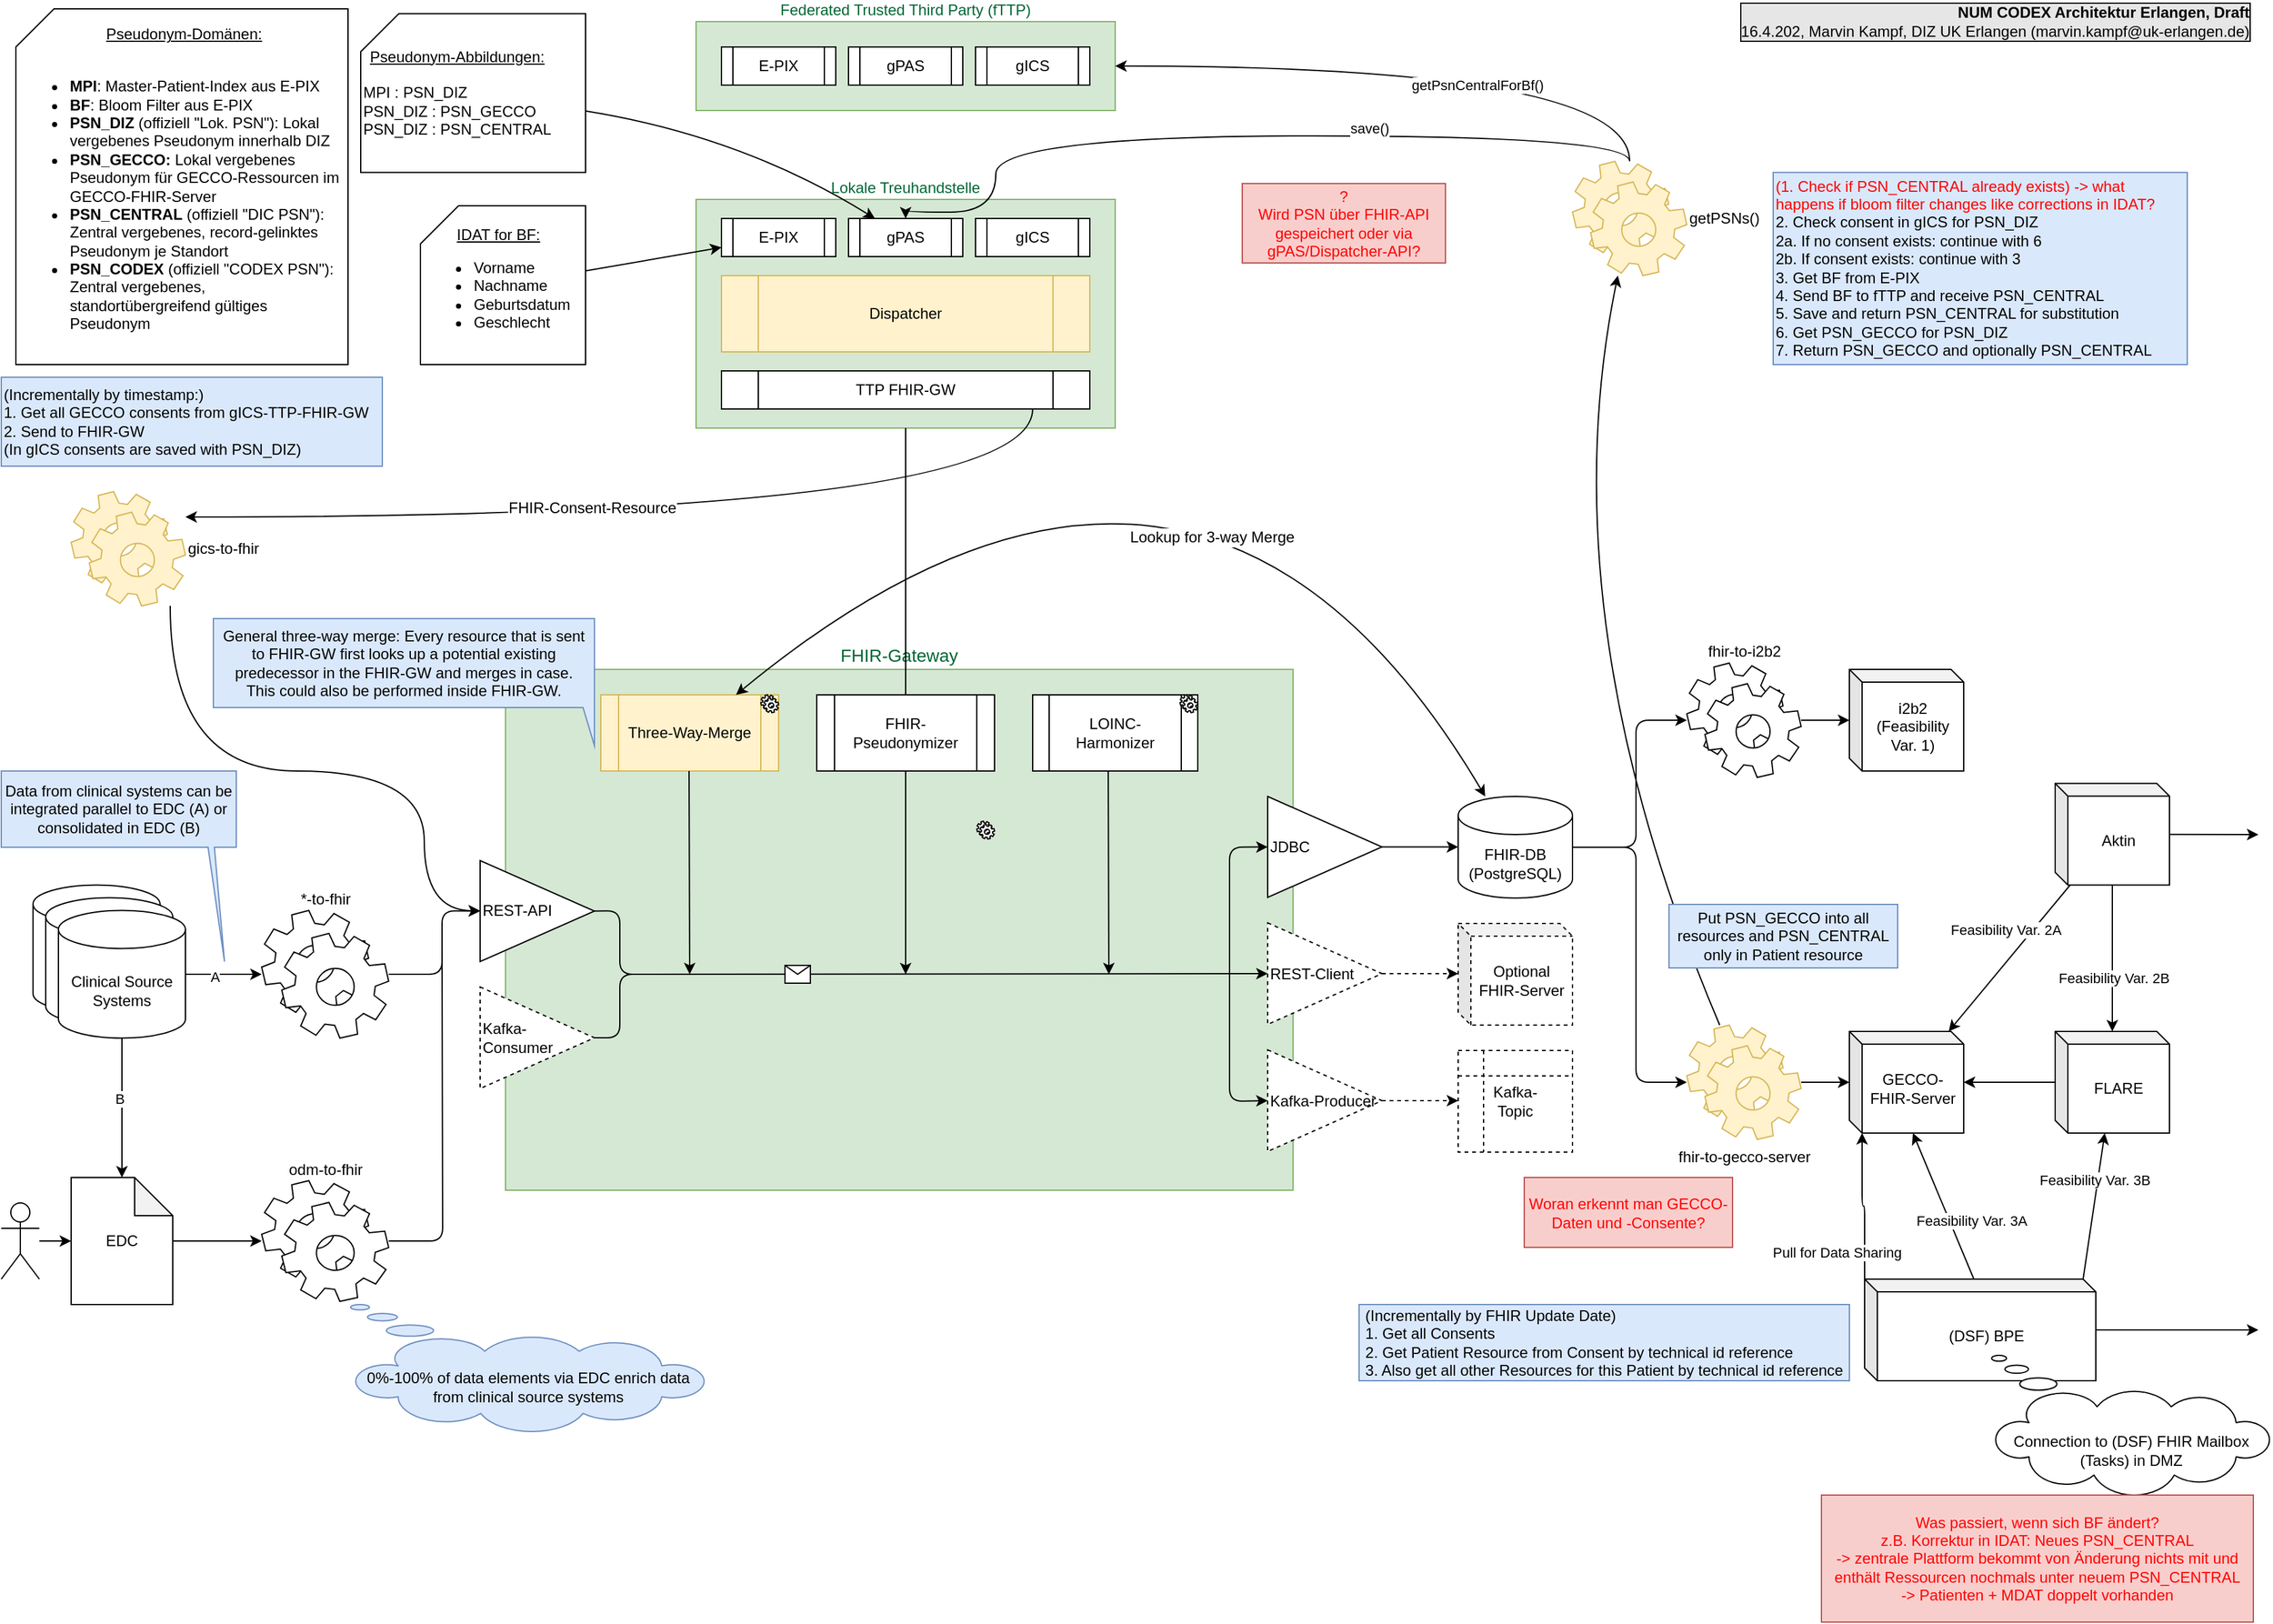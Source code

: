 <mxfile version="14.6.2" type="device"><diagram id="jGCV98gVly2-MNFm8NOj" name="Page-1"><mxGraphModel dx="1370" dy="2047" grid="1" gridSize="10" guides="1" tooltips="1" connect="1" arrows="1" fold="1" page="1" pageScale="1" pageWidth="1800" pageHeight="500" background="#FFFFFF" math="0" shadow="0"><root><mxCell id="0"/><mxCell id="1" parent="0"/><mxCell id="Zt5BA39hv14aOKBqLXmp-29" value="" style="endArrow=classic;html=1;entryX=0;entryY=0.5;entryDx=0;entryDy=0;entryPerimeter=0;exitX=1;exitY=0.5;exitDx=0;exitDy=0;" parent="1" source="Zt5BA39hv14aOKBqLXmp-16" edge="1"><mxGeometry width="50" height="50" relative="1" as="geometry"><mxPoint x="804" y="-140" as="sourcePoint"/><mxPoint x="1154" y="-320.25" as="targetPoint"/></mxGeometry></mxCell><mxCell id="Zt5BA39hv14aOKBqLXmp-30" value="" style="group;fontSize=12;" parent="1" vertex="1" connectable="0"><mxGeometry x="442" y="-460" width="710" height="410" as="geometry"/></mxCell><mxCell id="Zt5BA39hv14aOKBqLXmp-1" value="&lt;font style=&quot;font-size: 14px&quot;&gt;FHIR-Gateway&lt;/font&gt;" style="whiteSpace=wrap;html=1;labelPosition=center;verticalLabelPosition=top;align=center;verticalAlign=bottom;fillColor=#d5e8d4;strokeColor=#82b366;fontColor=#006633;" parent="Zt5BA39hv14aOKBqLXmp-30" vertex="1"><mxGeometry x="-38" width="620" height="410" as="geometry"/></mxCell><mxCell id="Zt5BA39hv14aOKBqLXmp-2" value="REST-API" style="triangle;whiteSpace=wrap;html=1;align=left;" parent="Zt5BA39hv14aOKBqLXmp-30" vertex="1"><mxGeometry x="-58" y="150.5" width="90" height="79.5" as="geometry"/></mxCell><mxCell id="Zt5BA39hv14aOKBqLXmp-6" value="LOINC-Harmonizer" style="shape=process;whiteSpace=wrap;html=1;backgroundOutline=1;" parent="Zt5BA39hv14aOKBqLXmp-30" vertex="1"><mxGeometry x="377" y="20" width="130" height="60" as="geometry"/></mxCell><mxCell id="Zt5BA39hv14aOKBqLXmp-7" value="FHIR-Pseudonymizer" style="shape=process;whiteSpace=wrap;html=1;backgroundOutline=1;" parent="Zt5BA39hv14aOKBqLXmp-30" vertex="1"><mxGeometry x="207" y="20" width="140" height="60" as="geometry"/></mxCell><mxCell id="Zt5BA39hv14aOKBqLXmp-8" value="Three-Way-Merge" style="shape=process;whiteSpace=wrap;html=1;backgroundOutline=1;fillColor=#fff2cc;strokeColor=#d6b656;" parent="Zt5BA39hv14aOKBqLXmp-30" vertex="1"><mxGeometry x="37" y="20" width="140" height="60" as="geometry"/></mxCell><mxCell id="Zt5BA39hv14aOKBqLXmp-12" value="" style="endArrow=classic;html=1;" parent="Zt5BA39hv14aOKBqLXmp-30" source="Zt5BA39hv14aOKBqLXmp-7" edge="1"><mxGeometry x="-63" width="50" height="50" as="geometry"><mxPoint x="277" y="180" as="sourcePoint"/><mxPoint x="277" y="240" as="targetPoint"/></mxGeometry></mxCell><mxCell id="Zt5BA39hv14aOKBqLXmp-16" value="JDBC" style="triangle;whiteSpace=wrap;html=1;align=left;" parent="Zt5BA39hv14aOKBqLXmp-30" vertex="1"><mxGeometry x="562" y="100" width="90" height="79.5" as="geometry"/></mxCell><mxCell id="Zt5BA39hv14aOKBqLXmp-17" value="REST-Client" style="triangle;whiteSpace=wrap;html=1;align=left;dashed=1;" parent="Zt5BA39hv14aOKBqLXmp-30" vertex="1"><mxGeometry x="562" y="199.5" width="90" height="80" as="geometry"/></mxCell><mxCell id="Zt5BA39hv14aOKBqLXmp-19" value="Kafka-Producer" style="triangle;whiteSpace=wrap;html=1;align=left;dashed=1;" parent="Zt5BA39hv14aOKBqLXmp-30" vertex="1"><mxGeometry x="562" y="299.5" width="90" height="80" as="geometry"/></mxCell><mxCell id="Zt5BA39hv14aOKBqLXmp-20" value="Kafka-Consumer" style="triangle;whiteSpace=wrap;html=1;align=left;dashed=1;" parent="Zt5BA39hv14aOKBqLXmp-30" vertex="1"><mxGeometry x="-58" y="250" width="90" height="80" as="geometry"/></mxCell><mxCell id="Zt5BA39hv14aOKBqLXmp-22" value="" style="endArrow=classic;html=1;exitX=1;exitY=0.5;exitDx=0;exitDy=0;entryX=0;entryY=0.5;entryDx=0;entryDy=0;" parent="Zt5BA39hv14aOKBqLXmp-30" source="Zt5BA39hv14aOKBqLXmp-2" target="Zt5BA39hv14aOKBqLXmp-17" edge="1"><mxGeometry relative="1" as="geometry"><mxPoint x="182" y="240" as="sourcePoint"/><mxPoint x="522" y="240" as="targetPoint"/><Array as="points"><mxPoint x="52" y="190"/><mxPoint x="52" y="240"/></Array></mxGeometry></mxCell><mxCell id="Zt5BA39hv14aOKBqLXmp-23" value="" style="shape=message;html=1;outlineConnect=0;" parent="Zt5BA39hv14aOKBqLXmp-22" vertex="1"><mxGeometry width="20" height="14" relative="1" as="geometry"><mxPoint x="-90" y="-6.78" as="offset"/></mxGeometry></mxCell><mxCell id="Zt5BA39hv14aOKBqLXmp-24" value="" style="endArrow=none;html=1;exitX=1;exitY=0.5;exitDx=0;exitDy=0;" parent="Zt5BA39hv14aOKBqLXmp-30" source="Zt5BA39hv14aOKBqLXmp-20" edge="1"><mxGeometry width="50" height="50" relative="1" as="geometry"><mxPoint x="362" y="330" as="sourcePoint"/><mxPoint x="112" y="240" as="targetPoint"/><Array as="points"><mxPoint x="52" y="290"/><mxPoint x="52" y="240"/></Array></mxGeometry></mxCell><mxCell id="Zt5BA39hv14aOKBqLXmp-25" value="" style="endArrow=classic;html=1;entryX=0;entryY=0.5;entryDx=0;entryDy=0;" parent="Zt5BA39hv14aOKBqLXmp-30" target="Zt5BA39hv14aOKBqLXmp-16" edge="1"><mxGeometry width="50" height="50" relative="1" as="geometry"><mxPoint x="532" y="240" as="sourcePoint"/><mxPoint x="412" y="280" as="targetPoint"/><Array as="points"><mxPoint x="532" y="140"/></Array></mxGeometry></mxCell><mxCell id="Zt5BA39hv14aOKBqLXmp-26" value="" style="endArrow=classic;html=1;entryX=0;entryY=0.5;entryDx=0;entryDy=0;" parent="Zt5BA39hv14aOKBqLXmp-30" target="Zt5BA39hv14aOKBqLXmp-19" edge="1"><mxGeometry width="50" height="50" relative="1" as="geometry"><mxPoint x="532" y="240" as="sourcePoint"/><mxPoint x="572" y="149.75" as="targetPoint"/><Array as="points"><mxPoint x="532" y="340"/></Array></mxGeometry></mxCell><mxCell id="Zt5BA39hv14aOKBqLXmp-27" value="" style="endArrow=classic;html=1;exitX=0.5;exitY=1;exitDx=0;exitDy=0;" parent="Zt5BA39hv14aOKBqLXmp-30" edge="1"><mxGeometry x="97" width="50" height="50" as="geometry"><mxPoint x="436.5" y="80" as="sourcePoint"/><mxPoint x="437" y="240" as="targetPoint"/></mxGeometry></mxCell><mxCell id="Zt5BA39hv14aOKBqLXmp-28" value="" style="endArrow=classic;html=1;exitX=0.5;exitY=1;exitDx=0;exitDy=0;" parent="Zt5BA39hv14aOKBqLXmp-30" edge="1"><mxGeometry x="-233" width="50" height="50" as="geometry"><mxPoint x="106.5" y="80" as="sourcePoint"/><mxPoint x="107" y="240" as="targetPoint"/></mxGeometry></mxCell><mxCell id="Zt5BA39hv14aOKBqLXmp-37" value="" style="shape=mxgraph.bpmn.service_task;html=1;outlineConnect=0;align=center;" parent="Zt5BA39hv14aOKBqLXmp-30" vertex="1"><mxGeometry x="163" y="20" width="14" height="14" as="geometry"/></mxCell><mxCell id="Zt5BA39hv14aOKBqLXmp-38" value="" style="shape=mxgraph.bpmn.service_task;html=1;outlineConnect=0;align=center;" parent="Zt5BA39hv14aOKBqLXmp-30" vertex="1"><mxGeometry x="333" y="119.5" width="14" height="14" as="geometry"/></mxCell><mxCell id="Zt5BA39hv14aOKBqLXmp-39" value="" style="shape=mxgraph.bpmn.service_task;html=1;outlineConnect=0;align=center;" parent="Zt5BA39hv14aOKBqLXmp-30" vertex="1"><mxGeometry x="493" y="20" width="14" height="14" as="geometry"/></mxCell><mxCell id="Zt5BA39hv14aOKBqLXmp-32" value="FHIR-DB (PostgreSQL)" style="shape=cylinder3;whiteSpace=wrap;html=1;boundedLbl=1;backgroundOutline=1;size=15;align=center;" parent="1" vertex="1"><mxGeometry x="1154" y="-360" width="90" height="80" as="geometry"/></mxCell><mxCell id="Zt5BA39hv14aOKBqLXmp-34" value="" style="endArrow=classic;html=1;entryX=0;entryY=0.5;entryDx=0;entryDy=0;entryPerimeter=0;exitX=1;exitY=0.5;exitDx=0;exitDy=0;dashed=1;" parent="1" edge="1"><mxGeometry width="50" height="50" relative="1" as="geometry"><mxPoint x="1094" y="-220.5" as="sourcePoint"/><mxPoint x="1154" y="-220.5" as="targetPoint"/></mxGeometry></mxCell><mxCell id="Zt5BA39hv14aOKBqLXmp-35" value="Kafka-&lt;br&gt;Topic" style="shape=internalStorage;whiteSpace=wrap;html=1;backgroundOutline=1;align=center;dashed=1;" parent="1" vertex="1"><mxGeometry x="1154" y="-160" width="90" height="80" as="geometry"/></mxCell><mxCell id="Zt5BA39hv14aOKBqLXmp-36" value="" style="endArrow=classic;html=1;entryX=0;entryY=0.5;entryDx=0;entryDy=0;entryPerimeter=0;exitX=1;exitY=0.5;exitDx=0;exitDy=0;dashed=1;" parent="1" edge="1"><mxGeometry width="50" height="50" relative="1" as="geometry"><mxPoint x="1094" y="-120.5" as="sourcePoint"/><mxPoint x="1154" y="-120.5" as="targetPoint"/></mxGeometry></mxCell><mxCell id="Zt5BA39hv14aOKBqLXmp-44" value="Optional&lt;br&gt;FHIR-Server" style="shape=cube;whiteSpace=wrap;html=1;boundedLbl=1;backgroundOutline=1;darkOpacity=0.05;darkOpacity2=0.1;align=center;size=10;dashed=1;" parent="1" vertex="1"><mxGeometry x="1154" y="-260" width="90" height="80" as="geometry"/></mxCell><mxCell id="Zt5BA39hv14aOKBqLXmp-60" style="edgeStyle=orthogonalEdgeStyle;orthogonalLoop=1;jettySize=auto;html=1;" parent="1" source="Zt5BA39hv14aOKBqLXmp-46" target="Zt5BA39hv14aOKBqLXmp-62" edge="1"><mxGeometry relative="1" as="geometry"/></mxCell><mxCell id="Zt5BA39hv14aOKBqLXmp-46" value="EDC" style="shape=note;whiteSpace=wrap;html=1;backgroundOutline=1;darkOpacity=0.05;fontSize=12;align=center;" parent="1" vertex="1"><mxGeometry x="62" y="-60" width="80" height="100" as="geometry"/></mxCell><mxCell id="Zt5BA39hv14aOKBqLXmp-47" value="" style="shape=umlActor;verticalLabelPosition=bottom;verticalAlign=middle;html=1;outlineConnect=0;fontSize=12;align=center;" parent="1" vertex="1"><mxGeometry x="7" y="-40" width="30" height="60" as="geometry"/></mxCell><mxCell id="Zt5BA39hv14aOKBqLXmp-49" value="" style="endArrow=classic;html=1;entryX=0;entryY=0.5;entryDx=0;entryDy=0;entryPerimeter=0;" parent="1" source="Zt5BA39hv14aOKBqLXmp-47" target="Zt5BA39hv14aOKBqLXmp-46" edge="1"><mxGeometry width="50" height="50" relative="1" as="geometry"><mxPoint x="397" y="-240" as="sourcePoint"/><mxPoint x="447" y="-290" as="targetPoint"/></mxGeometry></mxCell><mxCell id="Zt5BA39hv14aOKBqLXmp-52" value="" style="endArrow=classic;html=1;entryX=0;entryY=0.5;entryDx=0;entryDy=0;" parent="1" source="Zt5BA39hv14aOKBqLXmp-51" target="Zt5BA39hv14aOKBqLXmp-2" edge="1"><mxGeometry width="50" height="50" relative="1" as="geometry"><mxPoint x="582" y="-240" as="sourcePoint"/><mxPoint x="632" y="-290" as="targetPoint"/><Array as="points"><mxPoint x="354" y="-220"/><mxPoint x="354" y="-270"/></Array></mxGeometry></mxCell><mxCell id="Zt5BA39hv14aOKBqLXmp-51" value="*-to-fhir" style="shape=mxgraph.bpmn.service_task;html=1;outlineConnect=0;labelPosition=center;verticalLabelPosition=top;align=center;verticalAlign=bottom;" parent="1" vertex="1"><mxGeometry x="212" y="-270.25" width="100" height="100.5" as="geometry"/></mxCell><mxCell id="Zt5BA39hv14aOKBqLXmp-58" value="" style="group;" parent="1" vertex="1" connectable="0"><mxGeometry x="32" y="-290.25" width="120" height="120.5" as="geometry"/></mxCell><mxCell id="Zt5BA39hv14aOKBqLXmp-55" value="Clinical Source Systems" style="shape=cylinder3;whiteSpace=wrap;html=1;boundedLbl=1;backgroundOutline=1;size=15;" parent="Zt5BA39hv14aOKBqLXmp-58" vertex="1"><mxGeometry width="100" height="100.5" as="geometry"/></mxCell><mxCell id="Zt5BA39hv14aOKBqLXmp-56" value="Clinical Source Systems" style="shape=cylinder3;whiteSpace=wrap;html=1;boundedLbl=1;backgroundOutline=1;size=15;" parent="Zt5BA39hv14aOKBqLXmp-58" vertex="1"><mxGeometry x="10" y="10" width="100" height="100.5" as="geometry"/></mxCell><mxCell id="Zt5BA39hv14aOKBqLXmp-57" value="Clinical Source Systems" style="shape=cylinder3;whiteSpace=wrap;html=1;boundedLbl=1;backgroundOutline=1;size=15;" parent="Zt5BA39hv14aOKBqLXmp-58" vertex="1"><mxGeometry x="20" y="20" width="100" height="100.5" as="geometry"/></mxCell><mxCell id="Zt5BA39hv14aOKBqLXmp-59" style="edgeStyle=orthogonalEdgeStyle;orthogonalLoop=1;jettySize=auto;html=1;exitX=1;exitY=0.5;exitDx=0;exitDy=0;exitPerimeter=0;" parent="1" source="Zt5BA39hv14aOKBqLXmp-57" target="Zt5BA39hv14aOKBqLXmp-51" edge="1"><mxGeometry relative="1" as="geometry"/></mxCell><mxCell id="6" value="A" style="edgeLabel;html=1;align=center;verticalAlign=middle;resizable=0;points=[];" parent="Zt5BA39hv14aOKBqLXmp-59" vertex="1" connectable="0"><mxGeometry x="-0.235" y="-2" relative="1" as="geometry"><mxPoint as="offset"/></mxGeometry></mxCell><mxCell id="Zt5BA39hv14aOKBqLXmp-62" value="odm-to-fhir" style="shape=mxgraph.bpmn.service_task;html=1;outlineConnect=0;labelPosition=center;verticalLabelPosition=top;align=center;verticalAlign=bottom;" parent="1" vertex="1"><mxGeometry x="212" y="-57.5" width="100" height="95" as="geometry"/></mxCell><mxCell id="Zt5BA39hv14aOKBqLXmp-66" style="edgeStyle=orthogonalEdgeStyle;orthogonalLoop=1;jettySize=auto;html=1;endArrow=none;endFill=0;" parent="1" source="Zt5BA39hv14aOKBqLXmp-62" edge="1"><mxGeometry relative="1" as="geometry"><mxPoint x="354" y="-240" as="targetPoint"/><mxPoint x="382" y="-50" as="sourcePoint"/></mxGeometry></mxCell><mxCell id="Zt5BA39hv14aOKBqLXmp-82" value="0%-100% of data elements via EDC enrich data from clinical source systems" style="whiteSpace=wrap;html=1;shape=mxgraph.basic.cloud_callout;align=center;flipH=1;direction=west;labelPosition=center;verticalLabelPosition=middle;verticalAlign=middle;spacingTop=30;fillColor=#dae8fc;strokeColor=#6c8ebf;" parent="1" vertex="1"><mxGeometry x="282" y="40" width="280" height="100" as="geometry"/></mxCell><mxCell id="Zt5BA39hv14aOKBqLXmp-83" value="fhir-to-i2b2" style="shape=mxgraph.bpmn.service_task;html=1;outlineConnect=0;labelPosition=center;verticalLabelPosition=top;align=center;verticalAlign=bottom;" parent="1" vertex="1"><mxGeometry x="1334" y="-465" width="90" height="90" as="geometry"/></mxCell><mxCell id="Zt5BA39hv14aOKBqLXmp-85" value="i2b2&lt;br&gt;(Feasibility Var. 1)" style="shape=cube;whiteSpace=wrap;html=1;boundedLbl=1;backgroundOutline=1;darkOpacity=0.05;darkOpacity2=0.1;align=center;size=10;" parent="1" vertex="1"><mxGeometry x="1462" y="-460" width="90" height="80" as="geometry"/></mxCell><mxCell id="Zt5BA39hv14aOKBqLXmp-86" value="" style="endArrow=classic;html=1;" parent="1" source="Zt5BA39hv14aOKBqLXmp-83" target="Zt5BA39hv14aOKBqLXmp-85" edge="1"><mxGeometry width="50" height="50" relative="1" as="geometry"><mxPoint x="1422" y="-486" as="sourcePoint"/><mxPoint x="1462" y="-475" as="targetPoint"/></mxGeometry></mxCell><mxCell id="4hY9-Zoo_yzl3ai_Mlpk-6" value="" style="endArrow=classic;html=1;" parent="1" source="UJUMtMTHQ7Rxm2CL5eUm-10" target="4hY9-Zoo_yzl3ai_Mlpk-1" edge="1"><mxGeometry width="50" height="50" relative="1" as="geometry"><mxPoint x="1132" y="-175" as="sourcePoint"/><mxPoint x="1182" y="-225" as="targetPoint"/><Array as="points"/></mxGeometry></mxCell><mxCell id="4hY9-Zoo_yzl3ai_Mlpk-10" value="&lt;b&gt;NUM CODEX Architektur Erlangen, Draft&lt;br&gt;&lt;/b&gt;16.4.202, Marvin Kampf, DIZ UK Erlangen (marvin.kampf@uk-erlangen.de)" style="text;html=1;strokeColor=none;fillColor=none;align=right;verticalAlign=middle;whiteSpace=wrap;labelBorderColor=#000000;labelBackgroundColor=#E6E6E6;" parent="1" vertex="1"><mxGeometry x="1360" y="-980" width="420" height="20" as="geometry"/></mxCell><mxCell id="4" style="edgeStyle=orthogonalEdgeStyle;rounded=0;orthogonalLoop=1;jettySize=auto;html=1;endArrow=classic;endFill=1;" parent="1" source="Zt5BA39hv14aOKBqLXmp-57" target="Zt5BA39hv14aOKBqLXmp-46" edge="1"><mxGeometry relative="1" as="geometry"/></mxCell><mxCell id="5" value="B" style="edgeLabel;html=1;align=center;verticalAlign=middle;resizable=0;points=[];" parent="4" vertex="1" connectable="0"><mxGeometry x="-0.148" y="-2" relative="1" as="geometry"><mxPoint as="offset"/></mxGeometry></mxCell><mxCell id="8" value="Data from clinical systems can be integrated parallel to EDC (A) or consolidated in EDC (B)" style="shape=callout;whiteSpace=wrap;html=1;perimeter=calloutPerimeter;align=center;rotation=0;base=5;size=90;position=0.88;position2=0.95;flipH=0;fillColor=#dae8fc;strokeColor=#6c8ebf;" parent="1" vertex="1"><mxGeometry x="7" y="-380" width="185" height="150" as="geometry"/></mxCell><mxCell id="9" value="" style="endArrow=classic;html=1;curved=1;startArrow=classic;startFill=1;" parent="1" source="Zt5BA39hv14aOKBqLXmp-8" target="Zt5BA39hv14aOKBqLXmp-32" edge="1"><mxGeometry width="50" height="50" relative="1" as="geometry"><mxPoint x="724" y="-170" as="sourcePoint"/><mxPoint x="774" y="-220" as="targetPoint"/><Array as="points"><mxPoint x="950" y="-740"/></Array></mxGeometry></mxCell><mxCell id="10" value="Lookup for 3-way Merge" style="edgeLabel;html=1;align=center;verticalAlign=middle;resizable=0;points=[];fontSize=12;" parent="9" vertex="1" connectable="0"><mxGeometry x="0.332" y="-2" relative="1" as="geometry"><mxPoint x="-58" y="57" as="offset"/></mxGeometry></mxCell><mxCell id="UJUMtMTHQ7Rxm2CL5eUm-10" value="fhir-to-gecco-server" style="shape=mxgraph.bpmn.service_task;html=1;outlineConnect=0;labelPosition=center;verticalLabelPosition=bottom;align=center;verticalAlign=top;fillColor=#fff2cc;strokeColor=#d6b656;" parent="1" vertex="1"><mxGeometry x="1334" y="-180" width="90" height="90" as="geometry"/></mxCell><mxCell id="UJUMtMTHQ7Rxm2CL5eUm-12" value="" style="endArrow=classic;html=1;" parent="1" source="Zt5BA39hv14aOKBqLXmp-32" target="UJUMtMTHQ7Rxm2CL5eUm-10" edge="1"><mxGeometry width="50" height="50" relative="1" as="geometry"><mxPoint x="1316" y="-320" as="sourcePoint"/><mxPoint x="1364" y="-410" as="targetPoint"/><Array as="points"><mxPoint x="1294" y="-320"/><mxPoint x="1294" y="-135"/></Array></mxGeometry></mxCell><mxCell id="UJUMtMTHQ7Rxm2CL5eUm-14" value="" style="endArrow=classic;html=1;" parent="1" source="Zt5BA39hv14aOKBqLXmp-32" target="Zt5BA39hv14aOKBqLXmp-83" edge="1"><mxGeometry width="50" height="50" relative="1" as="geometry"><mxPoint x="956" y="-220" as="sourcePoint"/><mxPoint x="1006" y="-270" as="targetPoint"/><Array as="points"><mxPoint x="1294" y="-320"/><mxPoint x="1294" y="-420"/></Array></mxGeometry></mxCell><mxCell id="UJUMtMTHQ7Rxm2CL5eUm-17" value="(DSF) BPE" style="shape=cube;whiteSpace=wrap;html=1;boundedLbl=1;backgroundOutline=1;darkOpacity=0.05;darkOpacity2=0.1;align=center;size=10;" parent="1" vertex="1"><mxGeometry x="1474" y="20" width="182" height="80" as="geometry"/></mxCell><mxCell id="Zt5BA39hv14aOKBqLXmp-80" style="edgeStyle=orthogonalEdgeStyle;orthogonalLoop=1;jettySize=auto;html=1;startArrow=classic;startFill=1;endArrow=none;endFill=0;entryX=0;entryY=0;entryDx=0;entryDy=0;entryPerimeter=0;exitX=0;exitY=0;exitDx=10;exitDy=80;exitPerimeter=0;" parent="1" source="4hY9-Zoo_yzl3ai_Mlpk-1" target="UJUMtMTHQ7Rxm2CL5eUm-17" edge="1"><mxGeometry relative="1" as="geometry"><mxPoint x="1424" y="-50" as="sourcePoint"/></mxGeometry></mxCell><mxCell id="UJUMtMTHQ7Rxm2CL5eUm-31" value="Pull for Data Sharing" style="edgeLabel;html=1;align=center;verticalAlign=middle;resizable=0;points=[];" parent="Zt5BA39hv14aOKBqLXmp-80" vertex="1" connectable="0"><mxGeometry x="-0.1" y="2" relative="1" as="geometry"><mxPoint x="-21.78" y="40.78" as="offset"/></mxGeometry></mxCell><mxCell id="UJUMtMTHQ7Rxm2CL5eUm-33" value="Connection to (DSF) FHIR Mailbox (Tasks) in DMZ" style="whiteSpace=wrap;html=1;shape=mxgraph.basic.cloud_callout;flipH=1;align=center;direction=west;labelPosition=center;verticalLabelPosition=middle;verticalAlign=middle;spacingTop=40;" parent="1" vertex="1"><mxGeometry x="1574" y="80" width="220" height="110" as="geometry"/></mxCell><mxCell id="UJUMtMTHQ7Rxm2CL5eUm-38" value="FLARE" style="shape=cube;whiteSpace=wrap;html=1;boundedLbl=1;backgroundOutline=1;darkOpacity=0.05;darkOpacity2=0.1;align=center;size=10;" parent="1" vertex="1"><mxGeometry x="1624" y="-175" width="90" height="80" as="geometry"/></mxCell><mxCell id="4hY9-Zoo_yzl3ai_Mlpk-1" value="GECCO-FHIR-Server" style="shape=cube;whiteSpace=wrap;html=1;boundedLbl=1;backgroundOutline=1;darkOpacity=0.05;darkOpacity2=0.1;align=center;size=10;" parent="1" vertex="1"><mxGeometry x="1462" y="-175" width="90" height="80" as="geometry"/></mxCell><mxCell id="i84gKOjJ2JVwInqTfZ93-7" value="General three-way merge: Every resource that is sent to FHIR-GW first looks up a potential existing predecessor in the FHIR-GW and merges in case.&lt;br&gt;This could also be performed inside FHIR-GW." style="shape=callout;whiteSpace=wrap;html=1;perimeter=calloutPerimeter;align=center;rotation=0;base=34;size=30;position=0.97;position2=1;fillColor=#dae8fc;strokeColor=#6c8ebf;" parent="1" vertex="1"><mxGeometry x="174" y="-500" width="300" height="100" as="geometry"/></mxCell><mxCell id="UJUMtMTHQ7Rxm2CL5eUm-39" value="" style="endArrow=classic;html=1;exitX=0;exitY=0;exitDx=172;exitDy=0;exitPerimeter=0;" parent="1" source="UJUMtMTHQ7Rxm2CL5eUm-17" target="UJUMtMTHQ7Rxm2CL5eUm-38" edge="1"><mxGeometry width="50" height="50" relative="1" as="geometry"><mxPoint x="954" y="-180" as="sourcePoint"/><mxPoint x="1637" y="-130" as="targetPoint"/></mxGeometry></mxCell><mxCell id="UJUMtMTHQ7Rxm2CL5eUm-41" value="Feasibility Var. 3B" style="edgeLabel;html=1;align=center;verticalAlign=middle;resizable=0;points=[];" parent="UJUMtMTHQ7Rxm2CL5eUm-39" vertex="1" connectable="0"><mxGeometry x="0.02" relative="1" as="geometry"><mxPoint y="-19.89" as="offset"/></mxGeometry></mxCell><mxCell id="UJUMtMTHQ7Rxm2CL5eUm-42" value="" style="endArrow=classic;html=1;exitX=0;exitY=0;exitDx=86;exitDy=0;exitPerimeter=0;entryX=0;entryY=0;entryDx=50;entryDy=80;entryPerimeter=0;" parent="1" source="UJUMtMTHQ7Rxm2CL5eUm-17" target="4hY9-Zoo_yzl3ai_Mlpk-1" edge="1"><mxGeometry width="50" height="50" relative="1" as="geometry"><mxPoint x="1144" y="-200" as="sourcePoint"/><mxPoint x="1194" y="-250" as="targetPoint"/></mxGeometry></mxCell><mxCell id="UJUMtMTHQ7Rxm2CL5eUm-44" value="Feasibility Var. 3A" style="edgeLabel;html=1;align=center;verticalAlign=middle;resizable=0;points=[];" parent="UJUMtMTHQ7Rxm2CL5eUm-42" vertex="1" connectable="0"><mxGeometry x="0.346" y="1" relative="1" as="geometry"><mxPoint x="30.55" y="31.01" as="offset"/></mxGeometry></mxCell><mxCell id="UJUMtMTHQ7Rxm2CL5eUm-43" value="" style="endArrow=classic;html=1;" parent="1" source="UJUMtMTHQ7Rxm2CL5eUm-38" target="4hY9-Zoo_yzl3ai_Mlpk-1" edge="1"><mxGeometry width="50" height="50" relative="1" as="geometry"><mxPoint x="1144" y="-200" as="sourcePoint"/><mxPoint x="1194" y="-250" as="targetPoint"/></mxGeometry></mxCell><mxCell id="UJUMtMTHQ7Rxm2CL5eUm-45" value="Aktin" style="shape=cube;whiteSpace=wrap;html=1;boundedLbl=1;backgroundOutline=1;darkOpacity=0.05;darkOpacity2=0.1;align=center;size=10;" parent="1" vertex="1"><mxGeometry x="1624" y="-370.25" width="90" height="80" as="geometry"/></mxCell><mxCell id="UJUMtMTHQ7Rxm2CL5eUm-46" value="" style="endArrow=classic;html=1;" parent="1" source="UJUMtMTHQ7Rxm2CL5eUm-45" target="4hY9-Zoo_yzl3ai_Mlpk-1" edge="1"><mxGeometry width="50" height="50" relative="1" as="geometry"><mxPoint x="1520" y="-32.5" as="sourcePoint"/><mxPoint x="1522" y="-170" as="targetPoint"/></mxGeometry></mxCell><mxCell id="UJUMtMTHQ7Rxm2CL5eUm-47" value="Feasibility Var. 2A" style="edgeLabel;html=1;align=center;verticalAlign=middle;resizable=0;points=[];" parent="UJUMtMTHQ7Rxm2CL5eUm-46" vertex="1" connectable="0"><mxGeometry x="0.346" y="1" relative="1" as="geometry"><mxPoint x="12.98" y="-43.2" as="offset"/></mxGeometry></mxCell><mxCell id="UJUMtMTHQ7Rxm2CL5eUm-48" value="" style="endArrow=classic;html=1;" parent="1" source="UJUMtMTHQ7Rxm2CL5eUm-45" target="UJUMtMTHQ7Rxm2CL5eUm-38" edge="1"><mxGeometry width="50" height="50" relative="1" as="geometry"><mxPoint x="1144" y="-200" as="sourcePoint"/><mxPoint x="1194" y="-250" as="targetPoint"/></mxGeometry></mxCell><mxCell id="UJUMtMTHQ7Rxm2CL5eUm-49" value="Feasibility Var. 2B" style="edgeLabel;html=1;align=center;verticalAlign=middle;resizable=0;points=[];" parent="UJUMtMTHQ7Rxm2CL5eUm-48" vertex="1" connectable="0"><mxGeometry x="0.256" y="1" relative="1" as="geometry"><mxPoint as="offset"/></mxGeometry></mxCell><mxCell id="UJUMtMTHQ7Rxm2CL5eUm-50" value="Lokale Treuhandstelle" style="rounded=0;whiteSpace=wrap;html=1;labelPosition=center;verticalLabelPosition=top;align=center;verticalAlign=bottom;fillColor=#d5e8d4;strokeColor=#82b366;fontColor=#006633;" parent="1" vertex="1"><mxGeometry x="554" y="-830" width="330" height="180" as="geometry"/></mxCell><mxCell id="UJUMtMTHQ7Rxm2CL5eUm-55" value="E-PIX" style="shape=process;whiteSpace=wrap;html=1;backgroundOutline=1;" parent="1" vertex="1"><mxGeometry x="574" y="-815" width="90" height="30" as="geometry"/></mxCell><mxCell id="UJUMtMTHQ7Rxm2CL5eUm-56" value="gPAS" style="shape=process;whiteSpace=wrap;html=1;backgroundOutline=1;" parent="1" vertex="1"><mxGeometry x="674" y="-815" width="90" height="30" as="geometry"/></mxCell><mxCell id="uqaeGx0HP7bvnvXOPrDI-12" style="edgeStyle=orthogonalEdgeStyle;orthogonalLoop=1;jettySize=auto;html=1;curved=1;" parent="1" source="uqaeGx0HP7bvnvXOPrDI-21" target="uqaeGx0HP7bvnvXOPrDI-10" edge="1"><mxGeometry relative="1" as="geometry"><Array as="points"><mxPoint x="819" y="-580"/><mxPoint x="147" y="-580"/></Array></mxGeometry></mxCell><mxCell id="uqaeGx0HP7bvnvXOPrDI-32" value="FHIR-Consent-Resource" style="edgeLabel;html=1;align=center;verticalAlign=middle;resizable=0;points=[];fontSize=12;" parent="uqaeGx0HP7bvnvXOPrDI-12" vertex="1" connectable="0"><mxGeometry x="0.149" y="-7" relative="1" as="geometry"><mxPoint as="offset"/></mxGeometry></mxCell><mxCell id="UJUMtMTHQ7Rxm2CL5eUm-57" value="gICS" style="shape=process;whiteSpace=wrap;html=1;backgroundOutline=1;" parent="1" vertex="1"><mxGeometry x="774" y="-815" width="90" height="30" as="geometry"/></mxCell><mxCell id="UJUMtMTHQ7Rxm2CL5eUm-58" value="&lt;font&gt;Dispatcher&lt;/font&gt;" style="shape=process;whiteSpace=wrap;html=1;backgroundOutline=1;fillColor=#fff2cc;strokeColor=#d6b656;" parent="1" vertex="1"><mxGeometry x="574" y="-770" width="290" height="60" as="geometry"/></mxCell><mxCell id="UJUMtMTHQ7Rxm2CL5eUm-62" value="Federated Trusted Third Party (fTTP)" style="rounded=0;whiteSpace=wrap;html=1;labelPosition=center;verticalLabelPosition=top;align=center;verticalAlign=bottom;fillColor=#d5e8d4;strokeColor=#82b366;fontColor=#006633;" parent="1" vertex="1"><mxGeometry x="554" y="-970" width="330" height="70" as="geometry"/></mxCell><mxCell id="UJUMtMTHQ7Rxm2CL5eUm-63" value="E-PIX" style="shape=process;whiteSpace=wrap;html=1;backgroundOutline=1;" parent="1" vertex="1"><mxGeometry x="574" y="-950" width="90" height="30" as="geometry"/></mxCell><mxCell id="UJUMtMTHQ7Rxm2CL5eUm-64" value="gPAS" style="shape=process;whiteSpace=wrap;html=1;backgroundOutline=1;" parent="1" vertex="1"><mxGeometry x="674" y="-950" width="90" height="30" as="geometry"/></mxCell><mxCell id="UJUMtMTHQ7Rxm2CL5eUm-65" value="gICS" style="shape=process;whiteSpace=wrap;html=1;backgroundOutline=1;" parent="1" vertex="1"><mxGeometry x="774" y="-950" width="90" height="30" as="geometry"/></mxCell><mxCell id="UJUMtMTHQ7Rxm2CL5eUm-67" value="&amp;nbsp; &amp;nbsp; &amp;nbsp; &amp;nbsp; &lt;u&gt;IDAT for BF:&lt;br&gt;&lt;/u&gt;&lt;ul&gt;&lt;li&gt;Vorname&lt;/li&gt;&lt;li&gt;Nachname&lt;/li&gt;&lt;li&gt;Geburtsdatum&lt;/li&gt;&lt;li&gt;Geschlecht&lt;/li&gt;&lt;/ul&gt;" style="shape=card;whiteSpace=wrap;html=1;align=left;" parent="1" vertex="1"><mxGeometry x="337" y="-825" width="130" height="125" as="geometry"/></mxCell><mxCell id="UJUMtMTHQ7Rxm2CL5eUm-68" value="" style="endArrow=classic;html=1;fontColor=#000000;" parent="1" source="UJUMtMTHQ7Rxm2CL5eUm-67" target="UJUMtMTHQ7Rxm2CL5eUm-55" edge="1"><mxGeometry width="50" height="50" relative="1" as="geometry"><mxPoint x="864" y="-490" as="sourcePoint"/><mxPoint x="914" y="-540" as="targetPoint"/></mxGeometry></mxCell><mxCell id="UJUMtMTHQ7Rxm2CL5eUm-74" value="" style="endArrow=classic;html=1;strokeWidth=1;fontSize=12;fontColor=#000000;curved=1;" parent="1" source="UJUMtMTHQ7Rxm2CL5eUm-10" target="uqaeGx0HP7bvnvXOPrDI-13" edge="1"><mxGeometry width="50" height="50" relative="1" as="geometry"><mxPoint x="864" y="-430" as="sourcePoint"/><mxPoint x="984" y="-650" as="targetPoint"/><Array as="points"><mxPoint x="1224" y="-500"/></Array></mxGeometry></mxCell><mxCell id="UJUMtMTHQ7Rxm2CL5eUm-76" value="" style="endArrow=none;html=1;strokeWidth=1;fontSize=12;fontColor=#000000;endFill=0;startArrow=classic;startFill=1;" parent="1" target="UJUMtMTHQ7Rxm2CL5eUm-45" edge="1"><mxGeometry width="50" height="50" relative="1" as="geometry"><mxPoint x="1784" y="-330" as="sourcePoint"/><mxPoint x="1694" y="-490" as="targetPoint"/></mxGeometry></mxCell><mxCell id="UJUMtMTHQ7Rxm2CL5eUm-78" value="" style="endArrow=none;html=1;strokeWidth=1;fontSize=12;fontColor=#000000;startArrow=classic;startFill=1;endFill=0;" parent="1" target="UJUMtMTHQ7Rxm2CL5eUm-17" edge="1"><mxGeometry width="50" height="50" relative="1" as="geometry"><mxPoint x="1784" y="60" as="sourcePoint"/><mxPoint x="1684" y="59.448" as="targetPoint"/></mxGeometry></mxCell><mxCell id="uqaeGx0HP7bvnvXOPrDI-19" style="edgeStyle=orthogonalEdgeStyle;curved=1;orthogonalLoop=1;jettySize=auto;html=1;" parent="1" source="uqaeGx0HP7bvnvXOPrDI-10" target="Zt5BA39hv14aOKBqLXmp-2" edge="1"><mxGeometry relative="1" as="geometry"><Array as="points"><mxPoint x="140" y="-380"/><mxPoint x="340" y="-380"/><mxPoint x="340" y="-270"/></Array></mxGeometry></mxCell><mxCell id="uqaeGx0HP7bvnvXOPrDI-10" value="gics-to-fhir" style="shape=mxgraph.bpmn.service_task;html=1;outlineConnect=0;labelPosition=right;verticalLabelPosition=middle;align=left;verticalAlign=middle;fillColor=#fff2cc;strokeColor=#d6b656;" parent="1" vertex="1"><mxGeometry x="62" y="-600" width="90" height="90" as="geometry"/></mxCell><mxCell id="uqaeGx0HP7bvnvXOPrDI-14" style="edgeStyle=orthogonalEdgeStyle;orthogonalLoop=1;jettySize=auto;html=1;curved=1;" parent="1" source="uqaeGx0HP7bvnvXOPrDI-13" target="UJUMtMTHQ7Rxm2CL5eUm-62" edge="1"><mxGeometry relative="1" as="geometry"><Array as="points"><mxPoint x="1289" y="-935"/></Array></mxGeometry></mxCell><mxCell id="uqaeGx0HP7bvnvXOPrDI-17" value="getPsnCentralForBf()" style="edgeLabel;html=1;align=center;verticalAlign=middle;resizable=0;points=[];" parent="uqaeGx0HP7bvnvXOPrDI-14" vertex="1" connectable="0"><mxGeometry x="-0.187" y="15" relative="1" as="geometry"><mxPoint as="offset"/></mxGeometry></mxCell><mxCell id="uqaeGx0HP7bvnvXOPrDI-15" style="edgeStyle=orthogonalEdgeStyle;curved=1;orthogonalLoop=1;jettySize=auto;html=1;" parent="1" source="uqaeGx0HP7bvnvXOPrDI-13" target="UJUMtMTHQ7Rxm2CL5eUm-56" edge="1"><mxGeometry relative="1" as="geometry"><mxPoint x="750" y="-815" as="targetPoint"/><Array as="points"><mxPoint x="1289" y="-880"/><mxPoint x="790" y="-880"/><mxPoint x="790" y="-820"/><mxPoint x="719" y="-820"/></Array></mxGeometry></mxCell><mxCell id="uqaeGx0HP7bvnvXOPrDI-16" value="save()" style="edgeLabel;html=1;align=center;verticalAlign=middle;resizable=0;points=[];" parent="uqaeGx0HP7bvnvXOPrDI-15" vertex="1" connectable="0"><mxGeometry x="-0.311" y="-6" relative="1" as="geometry"><mxPoint as="offset"/></mxGeometry></mxCell><mxCell id="uqaeGx0HP7bvnvXOPrDI-13" value="getPSNs()" style="shape=mxgraph.bpmn.service_task;html=1;outlineConnect=0;labelPosition=right;verticalLabelPosition=middle;align=left;verticalAlign=middle;fillColor=#fff2cc;strokeColor=#d6b656;" parent="1" vertex="1"><mxGeometry x="1244" y="-860" width="90" height="90" as="geometry"/></mxCell><mxCell id="uqaeGx0HP7bvnvXOPrDI-21" value="&lt;font&gt;TTP FHIR-GW&lt;/font&gt;" style="shape=process;whiteSpace=wrap;html=1;backgroundOutline=1;" parent="1" vertex="1"><mxGeometry x="574" y="-695" width="290" height="30" as="geometry"/></mxCell><mxCell id="uqaeGx0HP7bvnvXOPrDI-22" value="&lt;font color=&quot;#ff0000&quot;&gt;?&lt;br&gt;Wird PSN über FHIR-API gespeichert oder via gPAS/Dispatcher-API?&lt;/font&gt;" style="text;html=1;strokeColor=#b85450;fillColor=#f8cecc;align=center;verticalAlign=middle;whiteSpace=wrap;rounded=0;" parent="1" vertex="1"><mxGeometry x="984" y="-842.5" width="160" height="62.5" as="geometry"/></mxCell><mxCell id="uqaeGx0HP7bvnvXOPrDI-23" value="&lt;font color=&quot;#ff0000&quot;&gt;&lt;span&gt;Woran erkennt man GECCO-Daten und -Consente?&lt;/span&gt;&lt;/font&gt;" style="text;html=1;strokeColor=#b85450;fillColor=#f8cecc;align=center;verticalAlign=middle;whiteSpace=wrap;rounded=0;" parent="1" vertex="1"><mxGeometry x="1206" y="-60" width="164" height="55" as="geometry"/></mxCell><mxCell id="uqaeGx0HP7bvnvXOPrDI-24" value="&lt;font color=&quot;#ff0000&quot;&gt;(1. Check if PSN_CENTRAL already exists) -&amp;gt; what happens if bloom filter changes like corrections in IDAT?&lt;/font&gt;&lt;br&gt;2. Check consent in gICS for PSN_DIZ&lt;br&gt;2a. If no consent exists: continue with 6&lt;br&gt;2b. If consent exists: continue with 3&lt;br&gt;3. Get BF from E-PIX&lt;br&gt;4. Send BF to fTTP and receive PSN_CENTRAL&lt;br&gt;5. Save and return PSN_CENTRAL for substitution&lt;br&gt;6. Get PSN_GECCO for PSN_DIZ&lt;br&gt;7. Return PSN_GECCO and optionally PSN_CENTRAL" style="text;html=1;strokeColor=#6c8ebf;fillColor=#dae8fc;align=left;verticalAlign=middle;whiteSpace=wrap;rounded=0;labelPosition=center;verticalLabelPosition=middle;labelBorderColor=none;spacingTop=0;spacingLeft=0;spacingBottom=0;spacingRight=0;spacing=2;" parent="1" vertex="1"><mxGeometry x="1402" y="-851.25" width="326" height="151.25" as="geometry"/></mxCell><mxCell id="uqaeGx0HP7bvnvXOPrDI-26" value="&lt;div style=&quot;text-align: left&quot;&gt;(Incrementally by FHIR Update Date)&lt;/div&gt;&lt;div style=&quot;text-align: left&quot;&gt;1. Get all Consents&lt;/div&gt;&lt;div style=&quot;text-align: left&quot;&gt;2. Get Patient Resource from Consent by technical id reference&lt;/div&gt;&lt;div style=&quot;text-align: left&quot;&gt;3. Also get all other Resources for this Patient by technical id reference&lt;/div&gt;" style="text;html=1;strokeColor=#6c8ebf;fillColor=#dae8fc;align=center;verticalAlign=middle;whiteSpace=wrap;rounded=0;fontSize=12;labelBorderColor=none;spacing=0;" parent="1" vertex="1"><mxGeometry x="1076" y="40" width="386" height="60" as="geometry"/></mxCell><mxCell id="uqaeGx0HP7bvnvXOPrDI-27" value="(Incrementally by timestamp:)&lt;br&gt;1. Get all GECCO consents from gICS-TTP-FHIR-GW 2. Send to FHIR-GW&lt;br&gt;(In gICS consents are saved with PSN_DIZ)" style="text;html=1;strokeColor=#6c8ebf;fillColor=#dae8fc;align=left;verticalAlign=middle;whiteSpace=wrap;rounded=0;fontSize=12;" parent="1" vertex="1"><mxGeometry x="7" y="-690" width="300" height="70" as="geometry"/></mxCell><mxCell id="uqaeGx0HP7bvnvXOPrDI-29" value="&lt;div&gt;&lt;div style=&quot;text-align: center&quot;&gt;&lt;u&gt;Pseudonym-Abbildungen:&lt;/u&gt;&lt;/div&gt;&lt;/div&gt;&lt;br&gt;&lt;div&gt;MPI : PSN_DIZ&lt;/div&gt;&lt;div&gt;PSN_DIZ : PSN_GECCO&lt;/div&gt;&lt;div&gt;PSN_DIZ : PSN_CENTRAL&lt;/div&gt;" style="shape=card;whiteSpace=wrap;html=1;align=left;" parent="1" vertex="1"><mxGeometry x="290" y="-976.25" width="177" height="125" as="geometry"/></mxCell><mxCell id="uqaeGx0HP7bvnvXOPrDI-31" value="" style="endArrow=classic;html=1;fontSize=12;curved=1;" parent="1" source="uqaeGx0HP7bvnvXOPrDI-29" target="UJUMtMTHQ7Rxm2CL5eUm-56" edge="1"><mxGeometry width="50" height="50" relative="1" as="geometry"><mxPoint x="430" y="-850" as="sourcePoint"/><mxPoint x="480" y="-900" as="targetPoint"/><Array as="points"><mxPoint x="590" y="-880"/></Array></mxGeometry></mxCell><mxCell id="uqaeGx0HP7bvnvXOPrDI-33" value="&lt;font color=&quot;#ff0000&quot;&gt;&lt;span&gt;Was passiert, wenn sich BF ändert?&lt;br&gt;z.B. Korrektur in IDAT: Neues PSN_CENTRAL &lt;br&gt;-&amp;gt; zentrale Plattform bekommt von Änderung&amp;nbsp;nichts mit und enthält Ressourcen nochmals unter neuem PSN_CENTRAL &lt;br&gt;-&amp;gt; Patienten + MDAT doppelt vorhanden&lt;/span&gt;&lt;/font&gt;" style="text;html=1;strokeColor=#b85450;fillColor=#f8cecc;align=center;verticalAlign=middle;whiteSpace=wrap;rounded=0;" parent="1" vertex="1"><mxGeometry x="1440" y="190" width="340" height="100" as="geometry"/></mxCell><mxCell id="uqaeGx0HP7bvnvXOPrDI-34" value="&lt;span style=&quot;text-align: left&quot;&gt;Put PSN_GECCO into all resources and PSN_CENTRAL only in Patient resource&lt;/span&gt;" style="text;html=1;strokeColor=#6c8ebf;fillColor=#dae8fc;align=center;verticalAlign=middle;whiteSpace=wrap;rounded=0;fontSize=12;" parent="1" vertex="1"><mxGeometry x="1320" y="-275" width="180" height="50" as="geometry"/></mxCell><mxCell id="3" style="edgeStyle=orthogonalEdgeStyle;rounded=0;orthogonalLoop=1;jettySize=auto;html=1;endArrow=none;endFill=0;exitX=0.5;exitY=1;exitDx=0;exitDy=0;" parent="1" source="UJUMtMTHQ7Rxm2CL5eUm-50" target="Zt5BA39hv14aOKBqLXmp-7" edge="1"><mxGeometry relative="1" as="geometry"><mxPoint x="719" y="-380" as="sourcePoint"/></mxGeometry></mxCell><mxCell id="vHBtSxV5N4kJ1uLNlZgT-10" value="&lt;div&gt;&lt;div style=&quot;text-align: center&quot;&gt;&lt;u&gt;Pseudonym-Domänen:&lt;/u&gt;&lt;/div&gt;&lt;/div&gt;&lt;br&gt;&lt;div&gt;&lt;ul&gt;&lt;li&gt;&lt;b&gt;MPI&lt;/b&gt;: Master-Patient-Index aus E-PIX&lt;br&gt;&lt;/li&gt;&lt;li&gt;&lt;b&gt;BF&lt;/b&gt;: Bloom Filter aus E-PIX&lt;br&gt;&lt;/li&gt;&lt;li&gt;&lt;b&gt;PSN_DIZ&lt;/b&gt; (offiziell &quot;Lok. PSN&quot;): Lokal vergebenes Pseudonym innerhalb DIZ&lt;br&gt;&lt;/li&gt;&lt;li&gt;&lt;b&gt;PSN_GECCO: &lt;/b&gt;Lokal vergebenes Pseudonym für GECCO-Ressourcen im GECCO-FHIR-Server&lt;br&gt;&lt;/li&gt;&lt;li&gt;&lt;b&gt;PSN_CENTRAL&lt;/b&gt; (offiziell &quot;DIC PSN&quot;): Zentral vergebenes, record-gelinktes Pseudonym je Standort&lt;br&gt;&lt;/li&gt;&lt;li&gt;&lt;b&gt;PSN_CODEX&lt;/b&gt; (offiziell &quot;CODEX PSN&quot;): Zentral vergebenes, standortübergreifend gültiges Pseudonym&lt;br&gt;&lt;/li&gt;&lt;/ul&gt;&lt;/div&gt;" style="shape=card;whiteSpace=wrap;html=1;align=left;" vertex="1" parent="1"><mxGeometry x="18.5" y="-980" width="261.5" height="280" as="geometry"/></mxCell></root></mxGraphModel></diagram></mxfile>